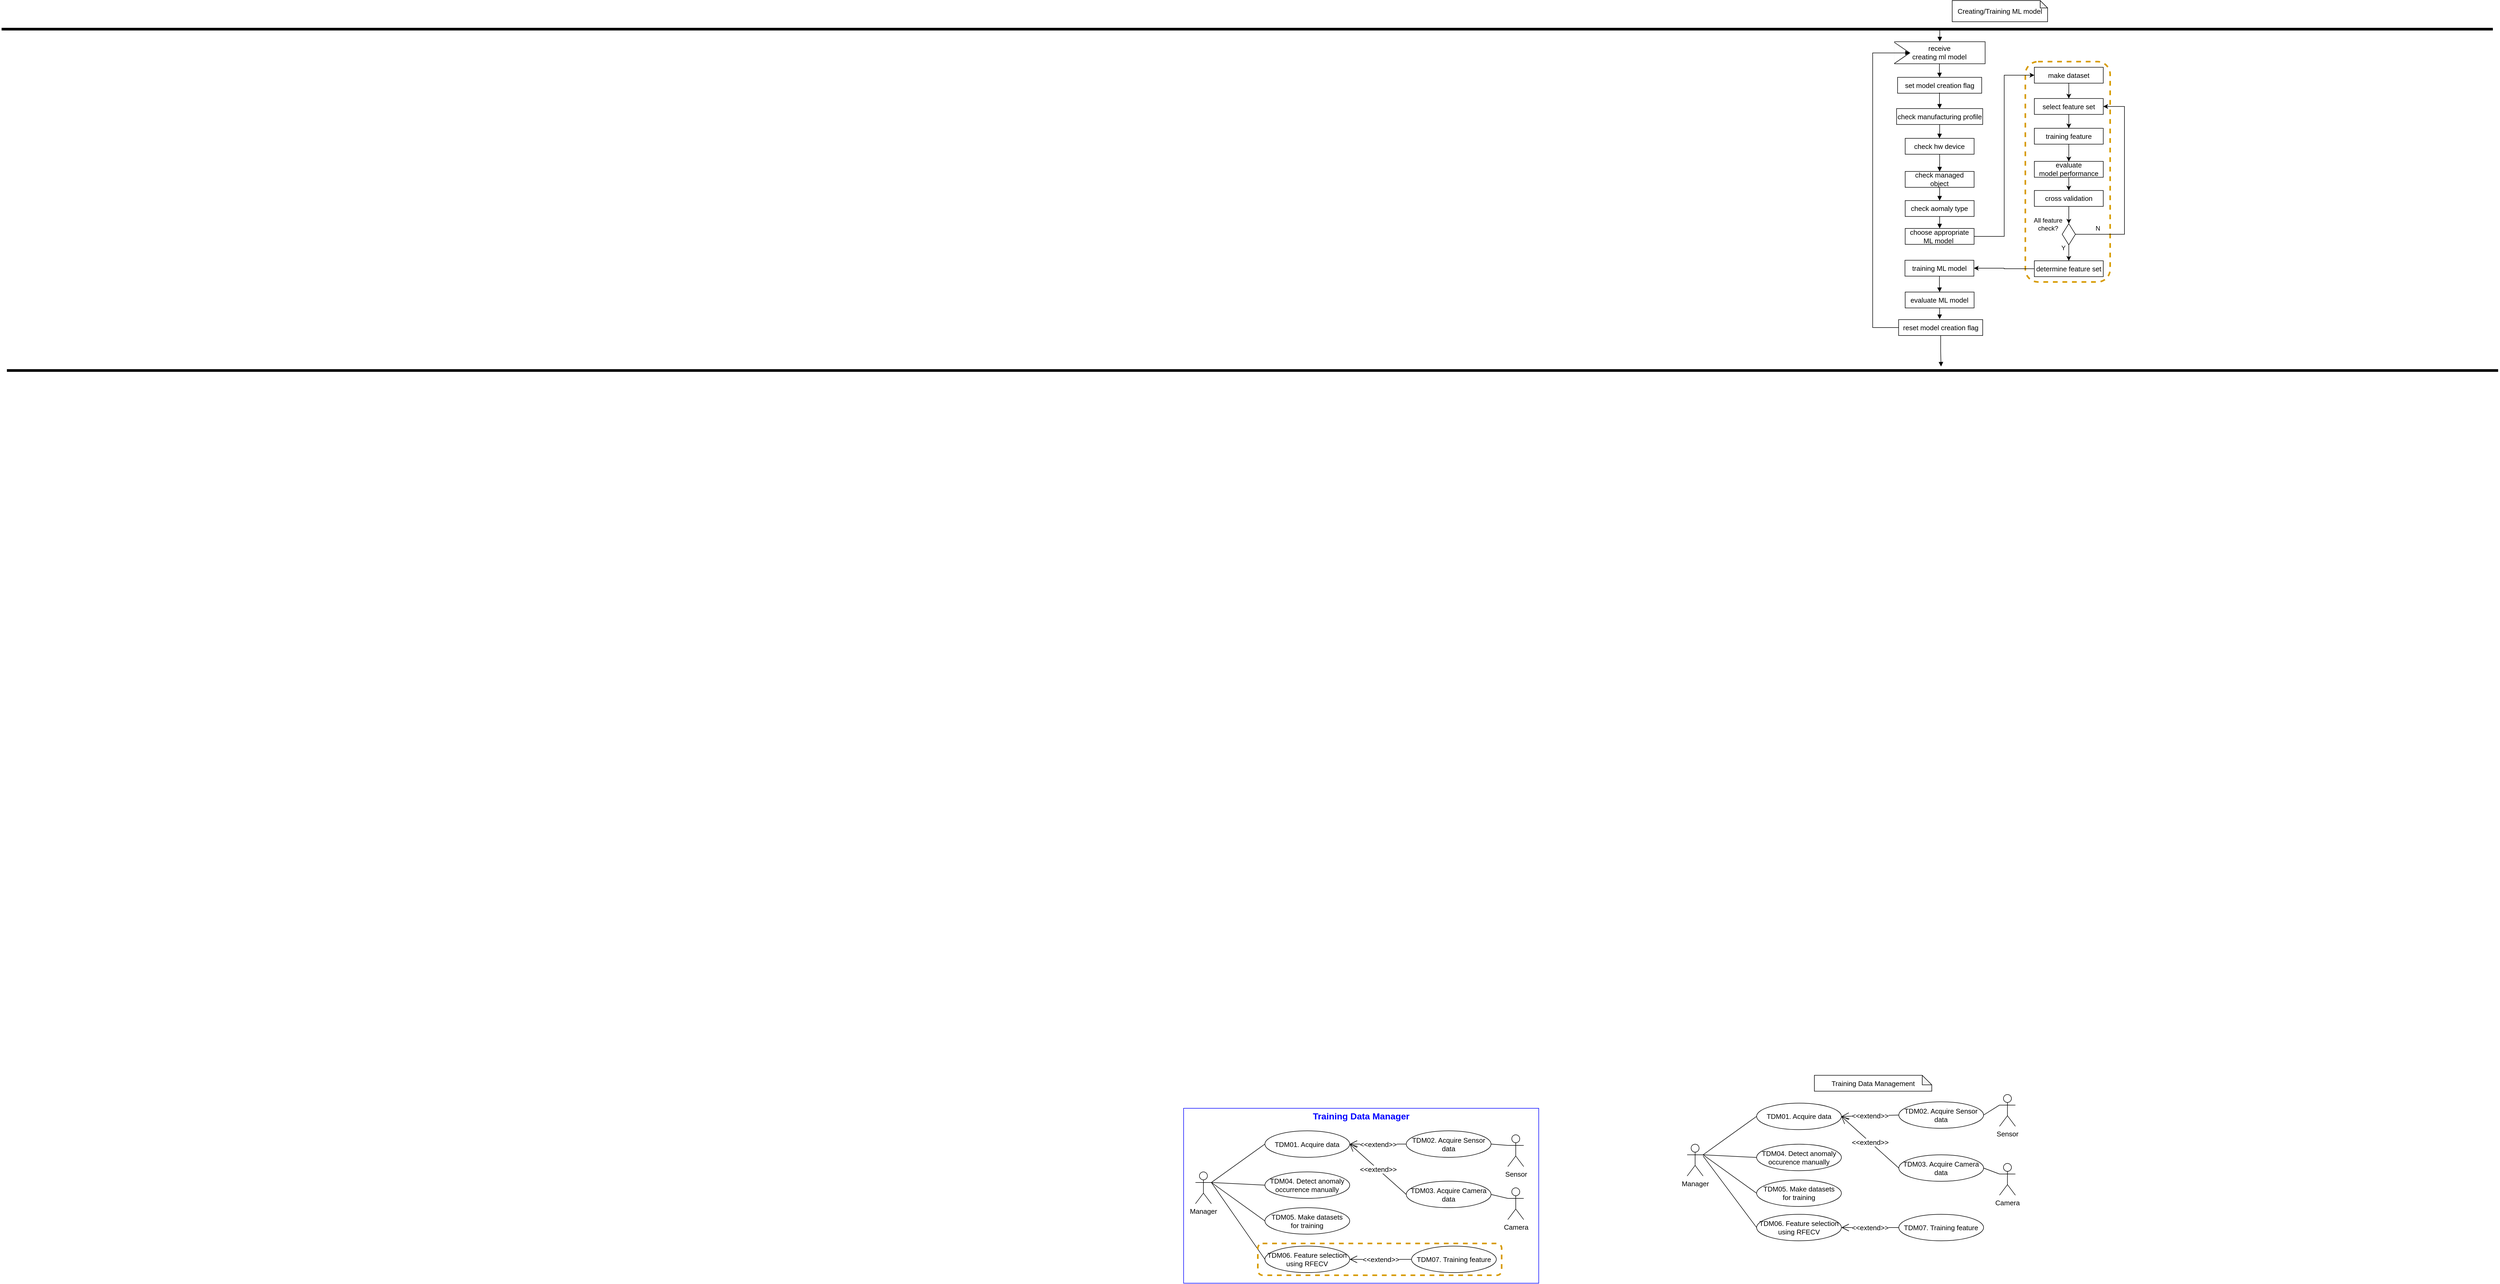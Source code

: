 <mxfile version="21.2.3" type="github">
  <diagram name="페이지-1" id="jo04tA77AV1EWePdSTTo">
    <mxGraphModel dx="3291" dy="1472" grid="1" gridSize="10" guides="1" tooltips="1" connect="1" arrows="1" fold="1" page="1" pageScale="1" pageWidth="827" pageHeight="1169" math="0" shadow="0">
      <root>
        <mxCell id="0" />
        <mxCell id="1" parent="0" />
        <mxCell id="zbjkyzTDcAnJZQnpiGPw-311" value="" style="rounded=1;whiteSpace=wrap;html=1;fillColor=none;strokeColor=#d79b00;strokeWidth=3;dashed=1;" vertex="1" parent="1">
          <mxGeometry x="1478" y="-804.72" width="160" height="415.72" as="geometry" />
        </mxCell>
        <mxCell id="zbjkyzTDcAnJZQnpiGPw-232" value="" style="rounded=0;whiteSpace=wrap;html=1;fillColor=none;strokeColor=#0000ff;" vertex="1" parent="1">
          <mxGeometry x="-110" y="1170" width="670" height="330" as="geometry" />
        </mxCell>
        <mxCell id="zbjkyzTDcAnJZQnpiGPw-210" value="Training Data Management" style="shape=note;whiteSpace=wrap;html=1;backgroundOutline=1;darkOpacity=0.05;size=18;fontSize=13;" vertex="1" parent="1">
          <mxGeometry x="1080" y="1107.75" width="221.5" height="30" as="geometry" />
        </mxCell>
        <mxCell id="zbjkyzTDcAnJZQnpiGPw-211" value="Manager" style="shape=umlActor;verticalLabelPosition=bottom;verticalAlign=top;html=1;outlineConnect=0;fontSize=13;" vertex="1" parent="1">
          <mxGeometry x="840" y="1237.75" width="30" height="60" as="geometry" />
        </mxCell>
        <mxCell id="zbjkyzTDcAnJZQnpiGPw-212" value="TDM01. Acquire data" style="ellipse;whiteSpace=wrap;html=1;fontSize=13;" vertex="1" parent="1">
          <mxGeometry x="971" y="1160.25" width="160" height="50" as="geometry" />
        </mxCell>
        <mxCell id="zbjkyzTDcAnJZQnpiGPw-213" value="TDM02. Acquire Sensor data" style="ellipse;whiteSpace=wrap;html=1;fontSize=13;" vertex="1" parent="1">
          <mxGeometry x="1239.25" y="1157.75" width="160" height="50" as="geometry" />
        </mxCell>
        <mxCell id="zbjkyzTDcAnJZQnpiGPw-214" value="Sensor" style="shape=umlActor;verticalLabelPosition=bottom;verticalAlign=top;html=1;outlineConnect=0;fontSize=13;" vertex="1" parent="1">
          <mxGeometry x="1429.25" y="1144" width="30" height="60" as="geometry" />
        </mxCell>
        <mxCell id="zbjkyzTDcAnJZQnpiGPw-215" value="Camera" style="shape=umlActor;verticalLabelPosition=bottom;verticalAlign=top;html=1;outlineConnect=0;fontSize=13;" vertex="1" parent="1">
          <mxGeometry x="1429.25" y="1274" width="30" height="60" as="geometry" />
        </mxCell>
        <mxCell id="zbjkyzTDcAnJZQnpiGPw-216" value="" style="endArrow=none;html=1;rounded=0;exitX=0;exitY=0.333;exitDx=0;exitDy=0;exitPerimeter=0;entryX=1;entryY=0.5;entryDx=0;entryDy=0;fontSize=13;" edge="1" parent="1" source="zbjkyzTDcAnJZQnpiGPw-214" target="zbjkyzTDcAnJZQnpiGPw-213">
          <mxGeometry width="50" height="50" relative="1" as="geometry">
            <mxPoint x="1349.25" y="1512.75" as="sourcePoint" />
            <mxPoint x="1539.25" y="1232.75" as="targetPoint" />
          </mxGeometry>
        </mxCell>
        <mxCell id="zbjkyzTDcAnJZQnpiGPw-217" value="" style="endArrow=none;html=1;rounded=0;exitX=0;exitY=0.333;exitDx=0;exitDy=0;exitPerimeter=0;entryX=1;entryY=0.5;entryDx=0;entryDy=0;fontSize=13;" edge="1" parent="1" source="zbjkyzTDcAnJZQnpiGPw-215" target="zbjkyzTDcAnJZQnpiGPw-218">
          <mxGeometry width="50" height="50" relative="1" as="geometry">
            <mxPoint x="1350.25" y="1282.75" as="sourcePoint" />
            <mxPoint x="1629.25" y="1332.75" as="targetPoint" />
          </mxGeometry>
        </mxCell>
        <mxCell id="zbjkyzTDcAnJZQnpiGPw-218" value="TDM03. Acquire Camera data" style="ellipse;whiteSpace=wrap;html=1;fontSize=13;" vertex="1" parent="1">
          <mxGeometry x="1239.25" y="1257.75" width="160" height="50" as="geometry" />
        </mxCell>
        <mxCell id="zbjkyzTDcAnJZQnpiGPw-219" value="&amp;lt;&amp;lt;extend&amp;gt;&amp;gt;" style="endArrow=open;endSize=12;endFill=0;html=1;rounded=0;exitX=0;exitY=0.5;exitDx=0;exitDy=0;entryX=1;entryY=0.5;entryDx=0;entryDy=0;fontSize=13;" edge="1" parent="1" source="zbjkyzTDcAnJZQnpiGPw-213" target="zbjkyzTDcAnJZQnpiGPw-212">
          <mxGeometry width="160" relative="1" as="geometry">
            <mxPoint x="1289.25" y="1470.75" as="sourcePoint" />
            <mxPoint x="1161.25" y="1467.75" as="targetPoint" />
          </mxGeometry>
        </mxCell>
        <mxCell id="zbjkyzTDcAnJZQnpiGPw-220" value="&amp;lt;&amp;lt;extend&amp;gt;&amp;gt;" style="endArrow=open;endSize=12;endFill=0;html=1;rounded=0;exitX=0;exitY=0.5;exitDx=0;exitDy=0;entryX=1;entryY=0.5;entryDx=0;entryDy=0;fontSize=13;" edge="1" parent="1" source="zbjkyzTDcAnJZQnpiGPw-218" target="zbjkyzTDcAnJZQnpiGPw-212">
          <mxGeometry width="160" relative="1" as="geometry">
            <mxPoint x="1289.25" y="1470.75" as="sourcePoint" />
            <mxPoint x="1161.25" y="1467.75" as="targetPoint" />
          </mxGeometry>
        </mxCell>
        <mxCell id="zbjkyzTDcAnJZQnpiGPw-221" value="TDM04. Detect anomaly occurence manually" style="ellipse;whiteSpace=wrap;html=1;fontSize=13;" vertex="1" parent="1">
          <mxGeometry x="971" y="1237.75" width="160" height="50" as="geometry" />
        </mxCell>
        <mxCell id="zbjkyzTDcAnJZQnpiGPw-222" value="TDM05. Make datasets &lt;br style=&quot;font-size: 13px;&quot;&gt;for training" style="ellipse;whiteSpace=wrap;html=1;fontSize=13;" vertex="1" parent="1">
          <mxGeometry x="971" y="1305.25" width="160" height="50" as="geometry" />
        </mxCell>
        <mxCell id="zbjkyzTDcAnJZQnpiGPw-223" value="" style="endArrow=none;html=1;rounded=0;exitX=1;exitY=0.333;exitDx=0;exitDy=0;exitPerimeter=0;entryX=0;entryY=0.5;entryDx=0;entryDy=0;fontSize=13;" edge="1" parent="1" source="zbjkyzTDcAnJZQnpiGPw-211" target="zbjkyzTDcAnJZQnpiGPw-212">
          <mxGeometry width="50" height="50" relative="1" as="geometry">
            <mxPoint x="280" y="1465.75" as="sourcePoint" />
            <mxPoint x="350" y="1390.75" as="targetPoint" />
          </mxGeometry>
        </mxCell>
        <mxCell id="zbjkyzTDcAnJZQnpiGPw-224" value="" style="endArrow=none;html=1;rounded=0;exitX=1;exitY=0.333;exitDx=0;exitDy=0;exitPerimeter=0;entryX=0;entryY=0.5;entryDx=0;entryDy=0;fontSize=13;" edge="1" parent="1" source="zbjkyzTDcAnJZQnpiGPw-211" target="zbjkyzTDcAnJZQnpiGPw-221">
          <mxGeometry width="50" height="50" relative="1" as="geometry">
            <mxPoint x="880" y="1267.75" as="sourcePoint" />
            <mxPoint x="981" y="1195.75" as="targetPoint" />
          </mxGeometry>
        </mxCell>
        <mxCell id="zbjkyzTDcAnJZQnpiGPw-225" value="" style="endArrow=none;html=1;rounded=0;exitX=1;exitY=0.333;exitDx=0;exitDy=0;exitPerimeter=0;entryX=0;entryY=0.5;entryDx=0;entryDy=0;fontSize=13;" edge="1" parent="1" source="zbjkyzTDcAnJZQnpiGPw-211" target="zbjkyzTDcAnJZQnpiGPw-222">
          <mxGeometry width="50" height="50" relative="1" as="geometry">
            <mxPoint x="880" y="1267.75" as="sourcePoint" />
            <mxPoint x="981" y="1282.75" as="targetPoint" />
          </mxGeometry>
        </mxCell>
        <mxCell id="zbjkyzTDcAnJZQnpiGPw-226" value="TDM06. Feature selection using RFECV" style="ellipse;whiteSpace=wrap;html=1;fontSize=13;" vertex="1" parent="1">
          <mxGeometry x="971" y="1370" width="160" height="50" as="geometry" />
        </mxCell>
        <mxCell id="zbjkyzTDcAnJZQnpiGPw-227" value="" style="endArrow=none;html=1;rounded=0;entryX=0;entryY=0.5;entryDx=0;entryDy=0;fontSize=13;" edge="1" parent="1" target="zbjkyzTDcAnJZQnpiGPw-226">
          <mxGeometry width="50" height="50" relative="1" as="geometry">
            <mxPoint x="870" y="1260" as="sourcePoint" />
            <mxPoint x="981" y="1340" as="targetPoint" />
          </mxGeometry>
        </mxCell>
        <mxCell id="zbjkyzTDcAnJZQnpiGPw-228" value="TDM07. Training feature" style="ellipse;whiteSpace=wrap;html=1;fontSize=13;" vertex="1" parent="1">
          <mxGeometry x="1239.25" y="1370" width="160" height="50" as="geometry" />
        </mxCell>
        <mxCell id="zbjkyzTDcAnJZQnpiGPw-229" value="&amp;lt;&amp;lt;extend&amp;gt;&amp;gt;" style="endArrow=open;endSize=12;endFill=0;html=1;rounded=0;exitX=0;exitY=0.5;exitDx=0;exitDy=0;entryX=1;entryY=0.5;entryDx=0;entryDy=0;fontSize=13;" edge="1" parent="1" source="zbjkyzTDcAnJZQnpiGPw-228" target="zbjkyzTDcAnJZQnpiGPw-226">
          <mxGeometry width="160" relative="1" as="geometry">
            <mxPoint x="1249" y="1293" as="sourcePoint" />
            <mxPoint x="1141" y="1195" as="targetPoint" />
          </mxGeometry>
        </mxCell>
        <mxCell id="zbjkyzTDcAnJZQnpiGPw-233" value="TDM03. Acquire Camera data" style="ellipse;whiteSpace=wrap;html=1;fontSize=13;" vertex="1" parent="1">
          <mxGeometry x="310" y="1307.5" width="160" height="50" as="geometry" />
        </mxCell>
        <mxCell id="zbjkyzTDcAnJZQnpiGPw-234" value="Camera" style="shape=umlActor;verticalLabelPosition=bottom;verticalAlign=top;html=1;outlineConnect=0;fontSize=13;" vertex="1" parent="1">
          <mxGeometry x="501.62" y="1320" width="30" height="60" as="geometry" />
        </mxCell>
        <mxCell id="zbjkyzTDcAnJZQnpiGPw-235" value="" style="endArrow=none;html=1;rounded=0;exitX=0;exitY=0.333;exitDx=0;exitDy=0;exitPerimeter=0;entryX=1;entryY=0.5;entryDx=0;entryDy=0;fontSize=13;" edge="1" parent="1" source="zbjkyzTDcAnJZQnpiGPw-234" target="zbjkyzTDcAnJZQnpiGPw-233">
          <mxGeometry width="50" height="50" relative="1" as="geometry">
            <mxPoint x="422.62" y="1335" as="sourcePoint" />
            <mxPoint x="701.62" y="1385" as="targetPoint" />
          </mxGeometry>
        </mxCell>
        <mxCell id="zbjkyzTDcAnJZQnpiGPw-237" value="Manager" style="shape=umlActor;verticalLabelPosition=bottom;verticalAlign=top;html=1;outlineConnect=0;fontSize=13;" vertex="1" parent="1">
          <mxGeometry x="-87.63" y="1290" width="30" height="60" as="geometry" />
        </mxCell>
        <mxCell id="zbjkyzTDcAnJZQnpiGPw-238" value="TDM01. Acquire data" style="ellipse;whiteSpace=wrap;html=1;fontSize=13;" vertex="1" parent="1">
          <mxGeometry x="43.37" y="1212.5" width="160" height="50" as="geometry" />
        </mxCell>
        <mxCell id="zbjkyzTDcAnJZQnpiGPw-239" value="TDM02. Acquire Sensor data" style="ellipse;whiteSpace=wrap;html=1;fontSize=13;" vertex="1" parent="1">
          <mxGeometry x="310" y="1212.5" width="160" height="50" as="geometry" />
        </mxCell>
        <mxCell id="zbjkyzTDcAnJZQnpiGPw-240" value="Sensor" style="shape=umlActor;verticalLabelPosition=bottom;verticalAlign=top;html=1;outlineConnect=0;fontSize=13;" vertex="1" parent="1">
          <mxGeometry x="501.62" y="1220" width="30" height="60" as="geometry" />
        </mxCell>
        <mxCell id="zbjkyzTDcAnJZQnpiGPw-241" value="" style="endArrow=none;html=1;rounded=0;exitX=0;exitY=0.333;exitDx=0;exitDy=0;exitPerimeter=0;entryX=1;entryY=0.5;entryDx=0;entryDy=0;fontSize=13;" edge="1" parent="1" source="zbjkyzTDcAnJZQnpiGPw-240" target="zbjkyzTDcAnJZQnpiGPw-239">
          <mxGeometry width="50" height="50" relative="1" as="geometry">
            <mxPoint x="421.62" y="1565" as="sourcePoint" />
            <mxPoint x="611.62" y="1285" as="targetPoint" />
          </mxGeometry>
        </mxCell>
        <mxCell id="zbjkyzTDcAnJZQnpiGPw-242" value="&amp;lt;&amp;lt;extend&amp;gt;&amp;gt;" style="endArrow=open;endSize=12;endFill=0;html=1;rounded=0;exitX=0;exitY=0.5;exitDx=0;exitDy=0;entryX=1;entryY=0.5;entryDx=0;entryDy=0;fontSize=13;" edge="1" parent="1" source="zbjkyzTDcAnJZQnpiGPw-239" target="zbjkyzTDcAnJZQnpiGPw-238">
          <mxGeometry width="160" relative="1" as="geometry">
            <mxPoint x="361.62" y="1523" as="sourcePoint" />
            <mxPoint x="233.62" y="1520" as="targetPoint" />
          </mxGeometry>
        </mxCell>
        <mxCell id="zbjkyzTDcAnJZQnpiGPw-243" value="&amp;lt;&amp;lt;extend&amp;gt;&amp;gt;" style="endArrow=open;endSize=12;endFill=0;html=1;rounded=0;exitX=0;exitY=0.5;exitDx=0;exitDy=0;entryX=1;entryY=0.5;entryDx=0;entryDy=0;fontSize=13;" edge="1" parent="1" source="zbjkyzTDcAnJZQnpiGPw-233" target="zbjkyzTDcAnJZQnpiGPw-238">
          <mxGeometry width="160" relative="1" as="geometry">
            <mxPoint x="361.62" y="1523" as="sourcePoint" />
            <mxPoint x="233.62" y="1520" as="targetPoint" />
          </mxGeometry>
        </mxCell>
        <mxCell id="zbjkyzTDcAnJZQnpiGPw-244" value="TDM04. Detect anomaly occurrence manually" style="ellipse;whiteSpace=wrap;html=1;fontSize=13;" vertex="1" parent="1">
          <mxGeometry x="43.37" y="1290" width="160" height="50" as="geometry" />
        </mxCell>
        <mxCell id="zbjkyzTDcAnJZQnpiGPw-245" value="TDM05. Make datasets &lt;br style=&quot;font-size: 13px;&quot;&gt;for training" style="ellipse;whiteSpace=wrap;html=1;fontSize=13;" vertex="1" parent="1">
          <mxGeometry x="43.37" y="1357.5" width="160" height="50" as="geometry" />
        </mxCell>
        <mxCell id="zbjkyzTDcAnJZQnpiGPw-246" value="" style="endArrow=none;html=1;rounded=0;exitX=1;exitY=0.333;exitDx=0;exitDy=0;exitPerimeter=0;entryX=0;entryY=0.5;entryDx=0;entryDy=0;fontSize=13;" edge="1" parent="1" source="zbjkyzTDcAnJZQnpiGPw-237" target="zbjkyzTDcAnJZQnpiGPw-238">
          <mxGeometry width="50" height="50" relative="1" as="geometry">
            <mxPoint x="-647.63" y="1518" as="sourcePoint" />
            <mxPoint x="-577.63" y="1443" as="targetPoint" />
          </mxGeometry>
        </mxCell>
        <mxCell id="zbjkyzTDcAnJZQnpiGPw-247" value="" style="endArrow=none;html=1;rounded=0;exitX=1;exitY=0.333;exitDx=0;exitDy=0;exitPerimeter=0;entryX=0;entryY=0.5;entryDx=0;entryDy=0;fontSize=13;" edge="1" parent="1" source="zbjkyzTDcAnJZQnpiGPw-237" target="zbjkyzTDcAnJZQnpiGPw-244">
          <mxGeometry width="50" height="50" relative="1" as="geometry">
            <mxPoint x="-47.63" y="1320" as="sourcePoint" />
            <mxPoint x="53.37" y="1248" as="targetPoint" />
          </mxGeometry>
        </mxCell>
        <mxCell id="zbjkyzTDcAnJZQnpiGPw-248" value="" style="endArrow=none;html=1;rounded=0;exitX=1;exitY=0.333;exitDx=0;exitDy=0;exitPerimeter=0;entryX=0;entryY=0.5;entryDx=0;entryDy=0;fontSize=13;" edge="1" parent="1" source="zbjkyzTDcAnJZQnpiGPw-237" target="zbjkyzTDcAnJZQnpiGPw-245">
          <mxGeometry width="50" height="50" relative="1" as="geometry">
            <mxPoint x="-47.63" y="1320" as="sourcePoint" />
            <mxPoint x="53.37" y="1335" as="targetPoint" />
          </mxGeometry>
        </mxCell>
        <mxCell id="zbjkyzTDcAnJZQnpiGPw-249" value="&lt;font color=&quot;#0000ff&quot; style=&quot;font-size: 17px;&quot;&gt;Training Data Manager&lt;/font&gt;" style="text;html=1;strokeColor=none;fillColor=none;align=center;verticalAlign=middle;whiteSpace=wrap;rounded=0;fontStyle=1;fontSize=17;" vertex="1" parent="1">
          <mxGeometry x="70" y="1171" width="310" height="30" as="geometry" />
        </mxCell>
        <mxCell id="zbjkyzTDcAnJZQnpiGPw-251" value="TDM06. Feature selection using RFECV" style="ellipse;whiteSpace=wrap;html=1;fontSize=13;" vertex="1" parent="1">
          <mxGeometry x="43.37" y="1430" width="160" height="50" as="geometry" />
        </mxCell>
        <mxCell id="zbjkyzTDcAnJZQnpiGPw-252" value="TDM07. Training feature" style="ellipse;whiteSpace=wrap;html=1;fontSize=13;" vertex="1" parent="1">
          <mxGeometry x="320" y="1430" width="160" height="50" as="geometry" />
        </mxCell>
        <mxCell id="zbjkyzTDcAnJZQnpiGPw-253" value="&amp;lt;&amp;lt;extend&amp;gt;&amp;gt;" style="endArrow=open;endSize=12;endFill=0;html=1;rounded=0;exitX=0;exitY=0.5;exitDx=0;exitDy=0;entryX=1;entryY=0.5;entryDx=0;entryDy=0;fontSize=13;" edge="1" parent="1" source="zbjkyzTDcAnJZQnpiGPw-252" target="zbjkyzTDcAnJZQnpiGPw-251">
          <mxGeometry width="160" relative="1" as="geometry">
            <mxPoint x="320" y="1342" as="sourcePoint" />
            <mxPoint x="213" y="1247" as="targetPoint" />
          </mxGeometry>
        </mxCell>
        <mxCell id="zbjkyzTDcAnJZQnpiGPw-254" value="" style="endArrow=none;html=1;rounded=0;entryX=0;entryY=0.5;entryDx=0;entryDy=0;fontSize=13;exitX=1;exitY=0.333;exitDx=0;exitDy=0;exitPerimeter=0;" edge="1" parent="1" source="zbjkyzTDcAnJZQnpiGPw-237" target="zbjkyzTDcAnJZQnpiGPw-251">
          <mxGeometry width="50" height="50" relative="1" as="geometry">
            <mxPoint x="-50" y="1310" as="sourcePoint" />
            <mxPoint x="53" y="1392" as="targetPoint" />
          </mxGeometry>
        </mxCell>
        <mxCell id="zbjkyzTDcAnJZQnpiGPw-256" value="" style="rounded=1;whiteSpace=wrap;html=1;fillColor=none;strokeColor=#d79b00;strokeWidth=3;dashed=1;" vertex="1" parent="1">
          <mxGeometry x="30" y="1425" width="460" height="60" as="geometry" />
        </mxCell>
        <mxCell id="zbjkyzTDcAnJZQnpiGPw-258" value="" style="line;strokeWidth=5;fillColor=none;align=left;verticalAlign=middle;spacingTop=-1;spacingLeft=3;spacingRight=3;rotatable=0;labelPosition=right;points=[];portConstraint=eastwest;strokeColor=inherit;fontSize=13;" vertex="1" parent="1">
          <mxGeometry x="-2340" y="-870" width="4700" height="8" as="geometry" />
        </mxCell>
        <mxCell id="zbjkyzTDcAnJZQnpiGPw-259" value="" style="line;strokeWidth=5;fillColor=none;align=left;verticalAlign=middle;spacingTop=-1;spacingLeft=3;spacingRight=3;rotatable=0;labelPosition=right;points=[];portConstraint=eastwest;strokeColor=inherit;fontSize=13;" vertex="1" parent="1">
          <mxGeometry x="-2330" y="-226" width="4700" height="8" as="geometry" />
        </mxCell>
        <mxCell id="zbjkyzTDcAnJZQnpiGPw-260" value="check hw device" style="html=1;whiteSpace=wrap;fontSize=13;" vertex="1" parent="1">
          <mxGeometry x="1251.33" y="-660.0" width="130" height="30" as="geometry" />
        </mxCell>
        <mxCell id="zbjkyzTDcAnJZQnpiGPw-261" value="check managed object" style="html=1;whiteSpace=wrap;fontSize=13;" vertex="1" parent="1">
          <mxGeometry x="1251.33" y="-597.55" width="130" height="30" as="geometry" />
        </mxCell>
        <mxCell id="zbjkyzTDcAnJZQnpiGPw-262" value="check aomaly type" style="html=1;whiteSpace=wrap;fontSize=13;" vertex="1" parent="1">
          <mxGeometry x="1251.33" y="-542.6" width="130" height="30" as="geometry" />
        </mxCell>
        <mxCell id="zbjkyzTDcAnJZQnpiGPw-264" value="training ML model" style="html=1;whiteSpace=wrap;fontSize=13;" vertex="1" parent="1">
          <mxGeometry x="1250.91" y="-430" width="130" height="30" as="geometry" />
        </mxCell>
        <mxCell id="zbjkyzTDcAnJZQnpiGPw-265" value="evaluate ML model" style="html=1;whiteSpace=wrap;fontSize=13;" vertex="1" parent="1">
          <mxGeometry x="1251.32" y="-370" width="130" height="30" as="geometry" />
        </mxCell>
        <mxCell id="zbjkyzTDcAnJZQnpiGPw-266" value="choose appropriate &lt;br style=&quot;font-size: 13px;&quot;&gt;ML model&amp;nbsp;" style="html=1;whiteSpace=wrap;fontSize=13;" vertex="1" parent="1">
          <mxGeometry x="1251.32" y="-490.0" width="130" height="30" as="geometry" />
        </mxCell>
        <mxCell id="zbjkyzTDcAnJZQnpiGPw-267" value="check manufacturing profile" style="html=1;whiteSpace=wrap;fontSize=13;" vertex="1" parent="1">
          <mxGeometry x="1235.085" y="-716.15" width="162.5" height="30" as="geometry" />
        </mxCell>
        <mxCell id="zbjkyzTDcAnJZQnpiGPw-268" value="" style="html=1;verticalAlign=bottom;endArrow=block;edgeStyle=elbowEdgeStyle;elbow=vertical;curved=0;rounded=0;entryX=0.5;entryY=0;entryDx=0;entryDy=0;exitX=0.5;exitY=1;exitDx=0;exitDy=0;fontSize=13;" edge="1" parent="1" source="zbjkyzTDcAnJZQnpiGPw-260" target="zbjkyzTDcAnJZQnpiGPw-261">
          <mxGeometry x="-0.002" width="80" relative="1" as="geometry">
            <mxPoint x="1326.34" y="-678.55" as="sourcePoint" />
            <mxPoint x="1326.34" y="-649.55" as="targetPoint" />
            <mxPoint as="offset" />
          </mxGeometry>
        </mxCell>
        <mxCell id="zbjkyzTDcAnJZQnpiGPw-269" value="" style="html=1;verticalAlign=bottom;endArrow=block;edgeStyle=elbowEdgeStyle;elbow=vertical;curved=0;rounded=0;exitX=0.5;exitY=1;exitDx=0;exitDy=0;fontSize=13;" edge="1" parent="1" source="zbjkyzTDcAnJZQnpiGPw-267">
          <mxGeometry x="-0.002" width="80" relative="1" as="geometry">
            <mxPoint x="1325.98" y="-620.15" as="sourcePoint" />
            <mxPoint x="1315.98" y="-660.15" as="targetPoint" />
            <mxPoint as="offset" />
          </mxGeometry>
        </mxCell>
        <mxCell id="zbjkyzTDcAnJZQnpiGPw-270" value="" style="html=1;verticalAlign=bottom;endArrow=block;edgeStyle=elbowEdgeStyle;elbow=vertical;curved=0;rounded=0;exitX=0.5;exitY=1;exitDx=0;exitDy=0;entryX=0.5;entryY=0;entryDx=0;entryDy=0;fontSize=13;" edge="1" parent="1" source="zbjkyzTDcAnJZQnpiGPw-261" target="zbjkyzTDcAnJZQnpiGPw-262">
          <mxGeometry x="-0.002" width="80" relative="1" as="geometry">
            <mxPoint x="1325.98" y="-676.15" as="sourcePoint" />
            <mxPoint x="1325.98" y="-650.15" as="targetPoint" />
            <mxPoint as="offset" />
          </mxGeometry>
        </mxCell>
        <mxCell id="zbjkyzTDcAnJZQnpiGPw-271" value="" style="html=1;verticalAlign=bottom;endArrow=block;edgeStyle=elbowEdgeStyle;elbow=vertical;curved=0;rounded=0;entryX=0.5;entryY=0;entryDx=0;entryDy=0;exitX=0.5;exitY=1;exitDx=0;exitDy=0;fontSize=13;" edge="1" parent="1" source="zbjkyzTDcAnJZQnpiGPw-262">
          <mxGeometry x="-0.002" width="80" relative="1" as="geometry">
            <mxPoint x="1312.98" y="-520.15" as="sourcePoint" />
            <mxPoint x="1316.33" y="-490.15" as="targetPoint" />
            <mxPoint as="offset" />
          </mxGeometry>
        </mxCell>
        <mxCell id="zbjkyzTDcAnJZQnpiGPw-274" value="" style="html=1;verticalAlign=bottom;endArrow=block;edgeStyle=elbowEdgeStyle;elbow=vertical;curved=0;rounded=0;exitX=0.5;exitY=1;exitDx=0;exitDy=0;entryX=0.5;entryY=0;entryDx=0;entryDy=0;fontSize=13;" edge="1" parent="1" source="zbjkyzTDcAnJZQnpiGPw-264" target="zbjkyzTDcAnJZQnpiGPw-265">
          <mxGeometry x="-0.002" width="80" relative="1" as="geometry">
            <mxPoint x="1325.96" y="-368.0" as="sourcePoint" />
            <mxPoint x="1325.96" y="-350.0" as="targetPoint" />
            <mxPoint as="offset" />
          </mxGeometry>
        </mxCell>
        <mxCell id="zbjkyzTDcAnJZQnpiGPw-275" value="" style="html=1;verticalAlign=bottom;endArrow=block;edgeStyle=elbowEdgeStyle;elbow=vertical;curved=0;rounded=0;exitX=0.5;exitY=1;exitDx=0;exitDy=0;entryX=0.5;entryY=0;entryDx=0;entryDy=0;fontSize=13;" edge="1" parent="1" source="zbjkyzTDcAnJZQnpiGPw-265">
          <mxGeometry x="-0.002" width="80" relative="1" as="geometry">
            <mxPoint x="1325.96" y="-383.5" as="sourcePoint" />
            <mxPoint x="1316.32" y="-319" as="targetPoint" />
            <mxPoint as="offset" />
          </mxGeometry>
        </mxCell>
        <mxCell id="zbjkyzTDcAnJZQnpiGPw-276" value="receive&lt;br&gt;creating ml model" style="rounded=0;whiteSpace=wrap;html=1;fontSize=13;" vertex="1" parent="1">
          <mxGeometry x="1229.678" y="-842.299" width="172.463" height="41.59" as="geometry" />
        </mxCell>
        <mxCell id="zbjkyzTDcAnJZQnpiGPw-277" value="" style="triangle;whiteSpace=wrap;html=1;fontSize=13;" vertex="1" parent="1">
          <mxGeometry x="1230.041" y="-841.607" width="30.079" height="40.893" as="geometry" />
        </mxCell>
        <mxCell id="zbjkyzTDcAnJZQnpiGPw-278" value="" style="line;strokeWidth=2;direction=south;html=1;perimeter=backbonePerimeter;points=[];outlineConnect=0;strokeColor=#ffffff;fontSize=13;" vertex="1" parent="1">
          <mxGeometry x="1214.641" y="-846.149" width="30.078" height="48.432" as="geometry" />
        </mxCell>
        <mxCell id="zbjkyzTDcAnJZQnpiGPw-279" value="" style="html=1;verticalAlign=bottom;endArrow=block;edgeStyle=elbowEdgeStyle;elbow=vertical;curved=0;rounded=0;exitX=0;exitY=0.5;exitDx=0;exitDy=0;entryX=1;entryY=0.5;entryDx=0;entryDy=0;fontSize=13;" edge="1" parent="1" source="zbjkyzTDcAnJZQnpiGPw-283" target="zbjkyzTDcAnJZQnpiGPw-277">
          <mxGeometry x="-0.002" width="80" relative="1" as="geometry">
            <mxPoint x="2002" y="-538.77" as="sourcePoint" />
            <mxPoint x="1995" y="-789.77" as="targetPoint" />
            <mxPoint as="offset" />
            <Array as="points">
              <mxPoint x="1190" y="-598.77" />
              <mxPoint x="1170" y="-518.77" />
            </Array>
          </mxGeometry>
        </mxCell>
        <mxCell id="zbjkyzTDcAnJZQnpiGPw-280" value="" style="html=1;verticalAlign=bottom;endArrow=block;edgeStyle=elbowEdgeStyle;elbow=vertical;curved=0;rounded=0;exitX=0.5;exitY=1;exitDx=0;exitDy=0;fontSize=13;" edge="1" parent="1" source="zbjkyzTDcAnJZQnpiGPw-276" target="zbjkyzTDcAnJZQnpiGPw-281">
          <mxGeometry x="-0.002" width="80" relative="1" as="geometry">
            <mxPoint x="1326" y="-729.77" as="sourcePoint" />
            <mxPoint x="1325.98" y="-703.77" as="targetPoint" />
            <mxPoint as="offset" />
          </mxGeometry>
        </mxCell>
        <mxCell id="zbjkyzTDcAnJZQnpiGPw-281" value="set model creation flag" style="html=1;whiteSpace=wrap;fontSize=13;" vertex="1" parent="1">
          <mxGeometry x="1237" y="-775.1" width="158.66" height="30" as="geometry" />
        </mxCell>
        <mxCell id="zbjkyzTDcAnJZQnpiGPw-282" value="" style="html=1;verticalAlign=bottom;endArrow=block;edgeStyle=elbowEdgeStyle;elbow=vertical;curved=0;rounded=0;fontSize=13;entryX=0.5;entryY=0;entryDx=0;entryDy=0;" edge="1" parent="1" target="zbjkyzTDcAnJZQnpiGPw-267">
          <mxGeometry x="-0.002" width="80" relative="1" as="geometry">
            <mxPoint x="1316" y="-746.15" as="sourcePoint" />
            <mxPoint x="1326" y="-765.15" as="targetPoint" />
            <mxPoint as="offset" />
          </mxGeometry>
        </mxCell>
        <mxCell id="zbjkyzTDcAnJZQnpiGPw-283" value="reset model creation flag" style="html=1;whiteSpace=wrap;fontSize=13;" vertex="1" parent="1">
          <mxGeometry x="1238.92" y="-318" width="158.66" height="30" as="geometry" />
        </mxCell>
        <mxCell id="zbjkyzTDcAnJZQnpiGPw-284" value="" style="html=1;verticalAlign=bottom;endArrow=block;edgeStyle=elbowEdgeStyle;elbow=vertical;curved=0;rounded=0;fontSize=13;exitX=0.5;exitY=1;exitDx=0;exitDy=0;" edge="1" parent="1" source="zbjkyzTDcAnJZQnpiGPw-283">
          <mxGeometry x="-0.002" width="80" relative="1" as="geometry">
            <mxPoint x="1099" y="-756.5" as="sourcePoint" />
            <mxPoint x="1319" y="-229.5" as="targetPoint" />
            <mxPoint as="offset" />
            <Array as="points" />
          </mxGeometry>
        </mxCell>
        <mxCell id="zbjkyzTDcAnJZQnpiGPw-285" value="Creating/Training ML model" style="shape=note;whiteSpace=wrap;html=1;backgroundOutline=1;darkOpacity=0.05;align=center;size=14;fontSize=13;" vertex="1" parent="1">
          <mxGeometry x="1340.0" y="-920" width="180" height="40" as="geometry" />
        </mxCell>
        <mxCell id="zbjkyzTDcAnJZQnpiGPw-286" value="" style="html=1;verticalAlign=bottom;endArrow=block;edgeStyle=elbowEdgeStyle;elbow=vertical;curved=0;rounded=0;exitX=0.778;exitY=0.608;exitDx=0;exitDy=0;fontSize=13;exitPerimeter=0;entryX=0.5;entryY=0;entryDx=0;entryDy=0;" edge="1" parent="1" source="zbjkyzTDcAnJZQnpiGPw-258" target="zbjkyzTDcAnJZQnpiGPw-276">
          <mxGeometry x="-0.002" width="80" relative="1" as="geometry">
            <mxPoint x="1593" y="-852" as="sourcePoint" />
            <mxPoint x="1593" y="-834" as="targetPoint" />
            <mxPoint as="offset" />
            <Array as="points">
              <mxPoint x="1493" y="-842.93" />
            </Array>
          </mxGeometry>
        </mxCell>
        <mxCell id="zbjkyzTDcAnJZQnpiGPw-291" value="make dataset" style="html=1;whiteSpace=wrap;fontSize=13;" vertex="1" parent="1">
          <mxGeometry x="1495" y="-794.1" width="130" height="30" as="geometry" />
        </mxCell>
        <mxCell id="zbjkyzTDcAnJZQnpiGPw-295" value="" style="endArrow=classic;html=1;rounded=0;exitX=1;exitY=0.5;exitDx=0;exitDy=0;entryX=0;entryY=0.5;entryDx=0;entryDy=0;edgeStyle=orthogonalEdgeStyle;" edge="1" parent="1" source="zbjkyzTDcAnJZQnpiGPw-266" target="zbjkyzTDcAnJZQnpiGPw-291">
          <mxGeometry width="50" height="50" relative="1" as="geometry">
            <mxPoint x="1380" y="-610" as="sourcePoint" />
            <mxPoint x="1430" y="-660" as="targetPoint" />
          </mxGeometry>
        </mxCell>
        <mxCell id="zbjkyzTDcAnJZQnpiGPw-296" value="select feature set" style="html=1;whiteSpace=wrap;fontSize=13;" vertex="1" parent="1">
          <mxGeometry x="1495" y="-735.15" width="130" height="30" as="geometry" />
        </mxCell>
        <mxCell id="zbjkyzTDcAnJZQnpiGPw-297" value="training feature" style="html=1;whiteSpace=wrap;fontSize=13;" vertex="1" parent="1">
          <mxGeometry x="1495" y="-679" width="130" height="30" as="geometry" />
        </mxCell>
        <mxCell id="zbjkyzTDcAnJZQnpiGPw-298" value="evaluate &lt;br&gt;model performance" style="html=1;whiteSpace=wrap;fontSize=13;" vertex="1" parent="1">
          <mxGeometry x="1495" y="-616.55" width="130" height="30" as="geometry" />
        </mxCell>
        <mxCell id="zbjkyzTDcAnJZQnpiGPw-299" value="cross validation" style="html=1;whiteSpace=wrap;fontSize=13;" vertex="1" parent="1">
          <mxGeometry x="1495" y="-561.6" width="130" height="30" as="geometry" />
        </mxCell>
        <mxCell id="zbjkyzTDcAnJZQnpiGPw-300" value="" style="rhombus;whiteSpace=wrap;html=1;" vertex="1" parent="1">
          <mxGeometry x="1547.5" y="-499" width="25" height="40" as="geometry" />
        </mxCell>
        <mxCell id="zbjkyzTDcAnJZQnpiGPw-301" value="" style="endArrow=classic;html=1;rounded=0;exitX=0.5;exitY=1;exitDx=0;exitDy=0;entryX=0.5;entryY=0;entryDx=0;entryDy=0;" edge="1" parent="1" source="zbjkyzTDcAnJZQnpiGPw-291" target="zbjkyzTDcAnJZQnpiGPw-296">
          <mxGeometry width="50" height="50" relative="1" as="geometry">
            <mxPoint x="1345" y="-649" as="sourcePoint" />
            <mxPoint x="1395" y="-699" as="targetPoint" />
          </mxGeometry>
        </mxCell>
        <mxCell id="zbjkyzTDcAnJZQnpiGPw-302" value="" style="endArrow=classic;html=1;rounded=0;exitX=0.5;exitY=1;exitDx=0;exitDy=0;entryX=0.5;entryY=0;entryDx=0;entryDy=0;" edge="1" parent="1" source="zbjkyzTDcAnJZQnpiGPw-296" target="zbjkyzTDcAnJZQnpiGPw-297">
          <mxGeometry width="50" height="50" relative="1" as="geometry">
            <mxPoint x="1570" y="-754" as="sourcePoint" />
            <mxPoint x="1570" y="-725" as="targetPoint" />
          </mxGeometry>
        </mxCell>
        <mxCell id="zbjkyzTDcAnJZQnpiGPw-303" value="" style="endArrow=classic;html=1;rounded=0;entryX=0.5;entryY=0;entryDx=0;entryDy=0;" edge="1" parent="1" target="zbjkyzTDcAnJZQnpiGPw-298">
          <mxGeometry width="50" height="50" relative="1" as="geometry">
            <mxPoint x="1560" y="-649" as="sourcePoint" />
            <mxPoint x="1570" y="-669" as="targetPoint" />
          </mxGeometry>
        </mxCell>
        <mxCell id="zbjkyzTDcAnJZQnpiGPw-304" value="" style="endArrow=classic;html=1;rounded=0;entryX=0.5;entryY=0;entryDx=0;entryDy=0;exitX=0.5;exitY=1;exitDx=0;exitDy=0;" edge="1" parent="1" source="zbjkyzTDcAnJZQnpiGPw-298" target="zbjkyzTDcAnJZQnpiGPw-299">
          <mxGeometry width="50" height="50" relative="1" as="geometry">
            <mxPoint x="1570" y="-639" as="sourcePoint" />
            <mxPoint x="1570" y="-607" as="targetPoint" />
          </mxGeometry>
        </mxCell>
        <mxCell id="zbjkyzTDcAnJZQnpiGPw-305" value="" style="endArrow=classic;html=1;rounded=0;entryX=0.5;entryY=0;entryDx=0;entryDy=0;" edge="1" parent="1" source="zbjkyzTDcAnJZQnpiGPw-299" target="zbjkyzTDcAnJZQnpiGPw-300">
          <mxGeometry width="50" height="50" relative="1" as="geometry">
            <mxPoint x="1560" y="-529" as="sourcePoint" />
            <mxPoint x="1570" y="-552" as="targetPoint" />
          </mxGeometry>
        </mxCell>
        <mxCell id="zbjkyzTDcAnJZQnpiGPw-306" value="" style="endArrow=classic;html=1;rounded=0;entryX=1;entryY=0.5;entryDx=0;entryDy=0;exitX=1;exitY=0.5;exitDx=0;exitDy=0;edgeStyle=orthogonalEdgeStyle;" edge="1" parent="1" source="zbjkyzTDcAnJZQnpiGPw-300" target="zbjkyzTDcAnJZQnpiGPw-296">
          <mxGeometry width="50" height="50" relative="1" as="geometry">
            <mxPoint x="1570" y="-522" as="sourcePoint" />
            <mxPoint x="1570" y="-489" as="targetPoint" />
            <Array as="points">
              <mxPoint x="1665" y="-479" />
              <mxPoint x="1665" y="-720" />
            </Array>
          </mxGeometry>
        </mxCell>
        <mxCell id="zbjkyzTDcAnJZQnpiGPw-307" value="determine feature set" style="html=1;whiteSpace=wrap;fontSize=13;" vertex="1" parent="1">
          <mxGeometry x="1495" y="-429" width="130" height="30" as="geometry" />
        </mxCell>
        <mxCell id="zbjkyzTDcAnJZQnpiGPw-308" value="" style="endArrow=classic;html=1;rounded=0;entryX=0.5;entryY=0;entryDx=0;entryDy=0;exitX=0.5;exitY=1;exitDx=0;exitDy=0;" edge="1" parent="1" source="zbjkyzTDcAnJZQnpiGPw-300" target="zbjkyzTDcAnJZQnpiGPw-307">
          <mxGeometry width="50" height="50" relative="1" as="geometry">
            <mxPoint x="1570" y="-522" as="sourcePoint" />
            <mxPoint x="1570" y="-489" as="targetPoint" />
          </mxGeometry>
        </mxCell>
        <mxCell id="zbjkyzTDcAnJZQnpiGPw-309" value="" style="endArrow=classic;html=1;rounded=0;exitX=0;exitY=0.5;exitDx=0;exitDy=0;entryX=1;entryY=0.5;entryDx=0;entryDy=0;edgeStyle=orthogonalEdgeStyle;" edge="1" parent="1" source="zbjkyzTDcAnJZQnpiGPw-307" target="zbjkyzTDcAnJZQnpiGPw-264">
          <mxGeometry width="50" height="50" relative="1" as="geometry">
            <mxPoint x="1380" y="-520" as="sourcePoint" />
            <mxPoint x="1430" y="-570" as="targetPoint" />
          </mxGeometry>
        </mxCell>
        <mxCell id="zbjkyzTDcAnJZQnpiGPw-310" value="All feature check?" style="text;html=1;strokeColor=none;fillColor=none;align=center;verticalAlign=middle;whiteSpace=wrap;rounded=0;" vertex="1" parent="1">
          <mxGeometry x="1478" y="-512.6" width="86" height="30" as="geometry" />
        </mxCell>
        <mxCell id="zbjkyzTDcAnJZQnpiGPw-312" value="N" style="text;html=1;strokeColor=none;fillColor=none;align=center;verticalAlign=middle;whiteSpace=wrap;rounded=0;" vertex="1" parent="1">
          <mxGeometry x="1605" y="-496.6" width="20" height="14" as="geometry" />
        </mxCell>
        <mxCell id="zbjkyzTDcAnJZQnpiGPw-313" value="Y" style="text;html=1;strokeColor=none;fillColor=none;align=center;verticalAlign=middle;whiteSpace=wrap;rounded=0;" vertex="1" parent="1">
          <mxGeometry x="1540" y="-460" width="20" height="14" as="geometry" />
        </mxCell>
      </root>
    </mxGraphModel>
  </diagram>
</mxfile>
